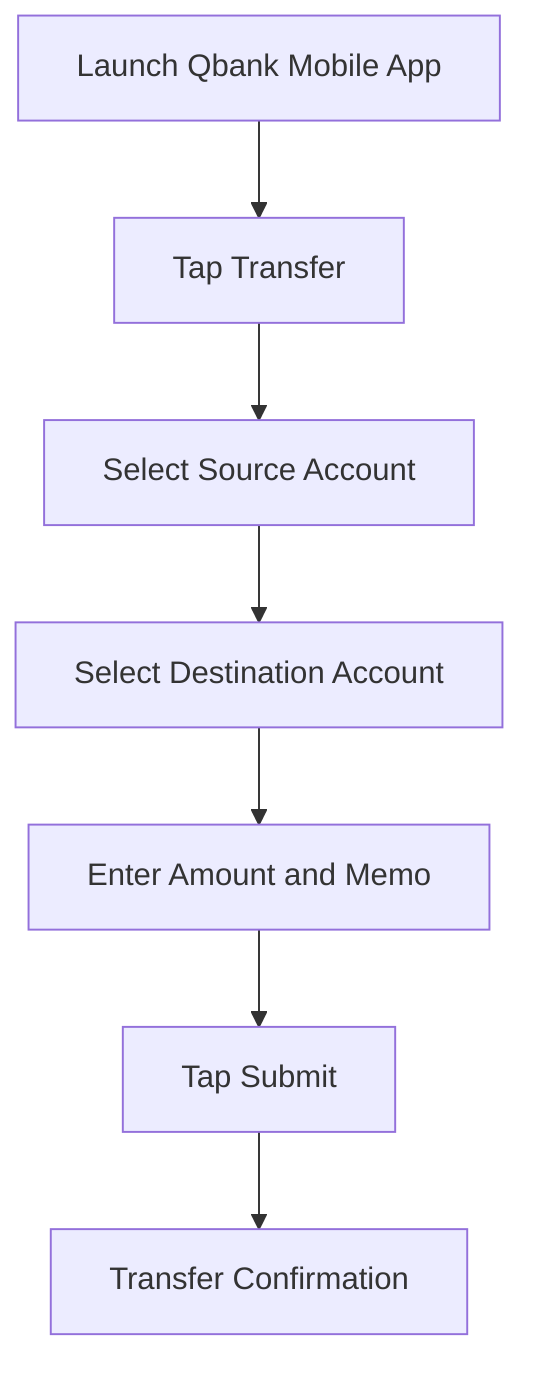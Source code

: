 %% user-flow.mmd
flowchart TD
  A[Launch Qbank Mobile App] --> B[Tap Transfer]
  B --> C[Select Source Account]
  C --> D[Select Destination Account]
  D --> E[Enter Amount and Memo]
  E --> F[Tap Submit]
  F --> G[Transfer Confirmation]